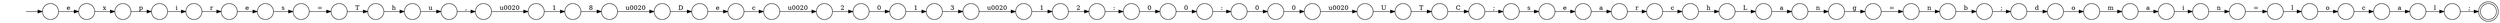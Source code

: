 digraph Automaton {
  rankdir = LR;
  0 [shape=circle,label=""];
  0 -> 50 [label="="]
  1 [shape=circle,label=""];
  1 -> 64 [label="p"]
  2 [shape=circle,label=""];
  2 -> 43 [label="e"]
  3 [shape=circle,label=""];
  3 -> 27 [label="L"]
  4 [shape=circle,label=""];
  4 -> 49 [label="r"]
  5 [shape=circle,label=""];
  5 -> 16 [label="0"]
  6 [shape=circle,label=""];
  6 -> 48 [label="e"]
  7 [shape=circle,label=""];
  7 -> 2 [label="r"]
  8 [shape=circle,label=""];
  8 -> 58 [label="e"]
  9 [shape=circle,label=""];
  9 -> 1 [label="x"]
  10 [shape=circle,label=""];
  10 -> 51 [label="\u0020"]
  11 [shape=circle,label=""];
  11 -> 10 [label="3"]
  12 [shape=circle,label=""];
  12 -> 35 [label=";"]
  13 [shape=circle,label=""];
  13 -> 52 [label="h"]
  14 [shape=circle,label=""];
  14 -> 39 [label="a"]
  15 [shape=circle,label=""];
  15 -> 62 [label="1"]
  16 [shape=circle,label=""];
  16 -> 22 [label=":"]
  17 [shape=circle,label=""];
  17 -> 57 [label="i"]
  18 [shape=circle,label=""];
  18 -> 34 [label="o"]
  19 [shape=circle,label=""];
  19 -> 41 [label="\u0020"]
  20 [shape=circle,label=""];
  20 -> 11 [label="1"]
  21 [shape=circle,label=""];
  21 -> 46 [label="="]
  22 [shape=circle,label=""];
  22 -> 33 [label="0"]
  23 [shape=circle,label=""];
  23 -> 18 [label="l"]
  24 [shape=circle,label=""];
  24 -> 12 [label="C"]
  25 [shape=circle,label=""];
  25 -> 23 [label="="]
  26 [shape=circle,label=""];
  26 -> 56 [label="m"]
  27 [shape=circle,label=""];
  27 -> 42 [label="a"]
  28 [shape=circle,label=""];
  28 -> 44 [label="\u0020"]
  29 [shape=circle,label=""];
  29 -> 26 [label="o"]
  30 [shape=circle,label=""];
  30 -> 63 [label="2"]
  31 [shape=circle,label=""];
  31 -> 0 [label="g"]
  32 [shape=circle,label=""];
  32 -> 29 [label="d"]
  33 [shape=circle,label=""];
  33 -> 19 [label="0"]
  34 [shape=circle,label=""];
  34 -> 14 [label="c"]
  35 [shape=circle,label=""];
  35 -> 6 [label="s"]
  36 [shape=circle,label=""];
  initial [shape=plaintext,label=""];
  initial -> 36
  36 -> 9 [label="e"]
  37 [shape=circle,label=""];
  37 -> 3 [label="h"]
  38 [shape=circle,label=""];
  38 -> 5 [label="0"]
  39 [shape=circle,label=""];
  39 -> 45 [label="l"]
  40 [shape=circle,label=""];
  40 -> 60 [label=","]
  41 [shape=circle,label=""];
  41 -> 53 [label="U"]
  42 [shape=circle,label=""];
  42 -> 31 [label="n"]
  43 [shape=circle,label=""];
  43 -> 21 [label="s"]
  44 [shape=circle,label=""];
  44 -> 55 [label="2"]
  45 [shape=circle,label=""];
  45 -> 54 [label=";"]
  46 [shape=circle,label=""];
  46 -> 13 [label="T"]
  47 [shape=circle,label=""];
  47 -> 8 [label="D"]
  48 [shape=circle,label=""];
  48 -> 4 [label="a"]
  49 [shape=circle,label=""];
  49 -> 37 [label="c"]
  50 [shape=circle,label=""];
  50 -> 65 [label="n"]
  51 [shape=circle,label=""];
  51 -> 30 [label="1"]
  52 [shape=circle,label=""];
  52 -> 40 [label="u"]
  53 [shape=circle,label=""];
  53 -> 24 [label="T"]
  54 [shape=doublecircle,label=""];
  55 [shape=circle,label=""];
  55 -> 20 [label="0"]
  56 [shape=circle,label=""];
  56 -> 17 [label="a"]
  57 [shape=circle,label=""];
  57 -> 25 [label="n"]
  58 [shape=circle,label=""];
  58 -> 28 [label="c"]
  59 [shape=circle,label=""];
  59 -> 32 [label=";"]
  60 [shape=circle,label=""];
  60 -> 15 [label="\u0020"]
  61 [shape=circle,label=""];
  61 -> 47 [label="\u0020"]
  62 [shape=circle,label=""];
  62 -> 61 [label="8"]
  63 [shape=circle,label=""];
  63 -> 38 [label=":"]
  64 [shape=circle,label=""];
  64 -> 7 [label="i"]
  65 [shape=circle,label=""];
  65 -> 59 [label="b"]
}
